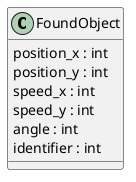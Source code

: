 @startuml found_object

class "FoundObject" {
    position_x : int
    position_y : int
    speed_x : int
    speed_y : int
    angle : int
    identifier : int
}

@enduml
